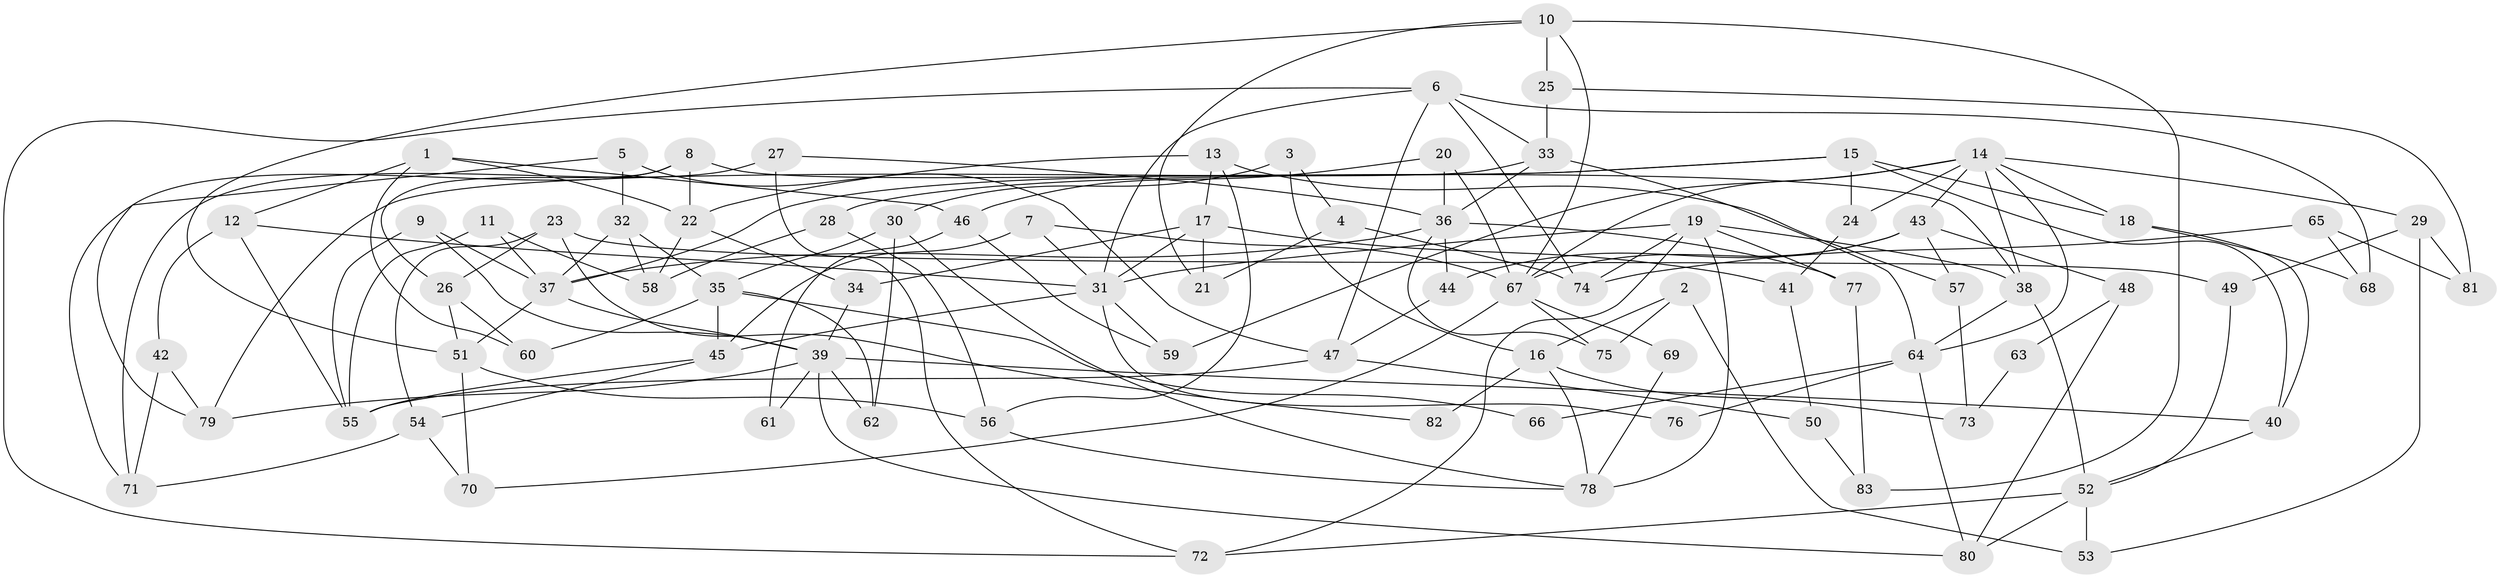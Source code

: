 // Generated by graph-tools (version 1.1) at 2025/14/03/09/25 04:14:50]
// undirected, 83 vertices, 166 edges
graph export_dot {
graph [start="1"]
  node [color=gray90,style=filled];
  1;
  2;
  3;
  4;
  5;
  6;
  7;
  8;
  9;
  10;
  11;
  12;
  13;
  14;
  15;
  16;
  17;
  18;
  19;
  20;
  21;
  22;
  23;
  24;
  25;
  26;
  27;
  28;
  29;
  30;
  31;
  32;
  33;
  34;
  35;
  36;
  37;
  38;
  39;
  40;
  41;
  42;
  43;
  44;
  45;
  46;
  47;
  48;
  49;
  50;
  51;
  52;
  53;
  54;
  55;
  56;
  57;
  58;
  59;
  60;
  61;
  62;
  63;
  64;
  65;
  66;
  67;
  68;
  69;
  70;
  71;
  72;
  73;
  74;
  75;
  76;
  77;
  78;
  79;
  80;
  81;
  82;
  83;
  1 -- 12;
  1 -- 22;
  1 -- 46;
  1 -- 60;
  2 -- 75;
  2 -- 16;
  2 -- 53;
  3 -- 30;
  3 -- 4;
  3 -- 16;
  4 -- 74;
  4 -- 21;
  5 -- 47;
  5 -- 79;
  5 -- 32;
  6 -- 31;
  6 -- 72;
  6 -- 33;
  6 -- 47;
  6 -- 68;
  6 -- 74;
  7 -- 31;
  7 -- 67;
  7 -- 45;
  8 -- 38;
  8 -- 22;
  8 -- 26;
  8 -- 71;
  9 -- 37;
  9 -- 55;
  9 -- 39;
  10 -- 67;
  10 -- 51;
  10 -- 21;
  10 -- 25;
  10 -- 83;
  11 -- 37;
  11 -- 55;
  11 -- 58;
  12 -- 42;
  12 -- 31;
  12 -- 55;
  13 -- 22;
  13 -- 56;
  13 -- 17;
  13 -- 57;
  14 -- 38;
  14 -- 59;
  14 -- 18;
  14 -- 24;
  14 -- 29;
  14 -- 43;
  14 -- 64;
  14 -- 67;
  15 -- 18;
  15 -- 40;
  15 -- 24;
  15 -- 28;
  15 -- 37;
  16 -- 78;
  16 -- 73;
  16 -- 82;
  17 -- 41;
  17 -- 21;
  17 -- 31;
  17 -- 34;
  18 -- 68;
  18 -- 40;
  19 -- 31;
  19 -- 72;
  19 -- 38;
  19 -- 74;
  19 -- 77;
  19 -- 78;
  20 -- 67;
  20 -- 36;
  20 -- 46;
  22 -- 58;
  22 -- 34;
  23 -- 54;
  23 -- 49;
  23 -- 26;
  23 -- 82;
  24 -- 41;
  25 -- 33;
  25 -- 81;
  26 -- 51;
  26 -- 60;
  27 -- 71;
  27 -- 36;
  27 -- 72;
  28 -- 58;
  28 -- 56;
  29 -- 53;
  29 -- 49;
  29 -- 81;
  30 -- 78;
  30 -- 62;
  30 -- 35;
  31 -- 45;
  31 -- 59;
  31 -- 76;
  32 -- 35;
  32 -- 37;
  32 -- 58;
  33 -- 64;
  33 -- 36;
  33 -- 79;
  34 -- 39;
  35 -- 60;
  35 -- 45;
  35 -- 62;
  35 -- 66;
  36 -- 37;
  36 -- 44;
  36 -- 75;
  36 -- 77;
  37 -- 39;
  37 -- 51;
  38 -- 52;
  38 -- 64;
  39 -- 40;
  39 -- 61;
  39 -- 62;
  39 -- 79;
  39 -- 80;
  40 -- 52;
  41 -- 50;
  42 -- 79;
  42 -- 71;
  43 -- 44;
  43 -- 48;
  43 -- 57;
  43 -- 67;
  44 -- 47;
  45 -- 54;
  45 -- 55;
  46 -- 59;
  46 -- 61;
  47 -- 55;
  47 -- 50;
  48 -- 80;
  48 -- 63;
  49 -- 52;
  50 -- 83;
  51 -- 56;
  51 -- 70;
  52 -- 80;
  52 -- 53;
  52 -- 72;
  54 -- 70;
  54 -- 71;
  56 -- 78;
  57 -- 73;
  63 -- 73;
  64 -- 66;
  64 -- 76;
  64 -- 80;
  65 -- 81;
  65 -- 74;
  65 -- 68;
  67 -- 69;
  67 -- 70;
  67 -- 75;
  69 -- 78;
  77 -- 83;
}
